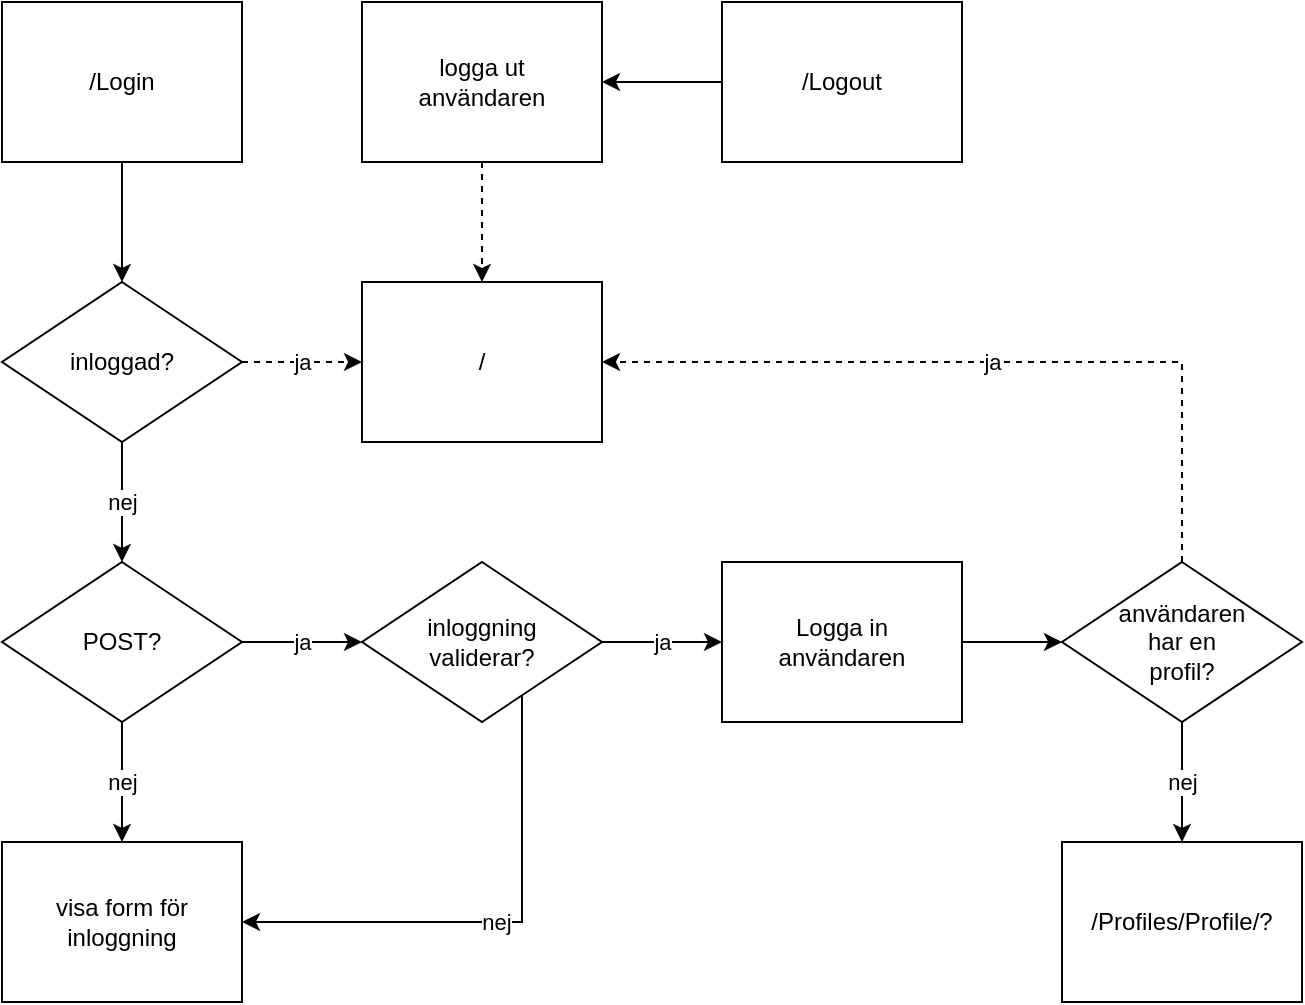 <mxfile version="14.4.9" type="github">
  <diagram id="ezUOcCeniPpvkCcFSh1c" name="Page-1">
    <mxGraphModel dx="1422" dy="806" grid="1" gridSize="10" guides="1" tooltips="1" connect="1" arrows="1" fold="1" page="1" pageScale="1" pageWidth="2000" pageHeight="2000" math="0" shadow="0">
      <root>
        <mxCell id="0" />
        <mxCell id="1" parent="0" />
        <mxCell id="zX64xdnQkj66jlq48JX8-56" value="" style="edgeStyle=orthogonalEdgeStyle;rounded=0;orthogonalLoop=1;jettySize=auto;html=1;" parent="1" source="zX64xdnQkj66jlq48JX8-9" target="zX64xdnQkj66jlq48JX8-55" edge="1">
          <mxGeometry relative="1" as="geometry" />
        </mxCell>
        <mxCell id="zX64xdnQkj66jlq48JX8-9" value="/Logout" style="rounded=0;whiteSpace=wrap;html=1;" parent="1" vertex="1">
          <mxGeometry x="400" y="40" width="120" height="80" as="geometry" />
        </mxCell>
        <mxCell id="zX64xdnQkj66jlq48JX8-30" value="" style="edgeStyle=orthogonalEdgeStyle;rounded=0;orthogonalLoop=1;jettySize=auto;html=1;" parent="1" source="zX64xdnQkj66jlq48JX8-10" target="zX64xdnQkj66jlq48JX8-29" edge="1">
          <mxGeometry relative="1" as="geometry" />
        </mxCell>
        <mxCell id="zX64xdnQkj66jlq48JX8-10" value="/Login" style="rounded=0;whiteSpace=wrap;html=1;" parent="1" vertex="1">
          <mxGeometry x="40" y="40" width="120" height="80" as="geometry" />
        </mxCell>
        <mxCell id="zX64xdnQkj66jlq48JX8-33" value="nej" style="edgeStyle=orthogonalEdgeStyle;rounded=0;orthogonalLoop=1;jettySize=auto;html=1;" parent="1" source="zX64xdnQkj66jlq48JX8-29" target="zX64xdnQkj66jlq48JX8-32" edge="1">
          <mxGeometry relative="1" as="geometry" />
        </mxCell>
        <mxCell id="zX64xdnQkj66jlq48JX8-40" value="ja" style="edgeStyle=orthogonalEdgeStyle;rounded=0;orthogonalLoop=1;jettySize=auto;html=1;dashed=1;" parent="1" source="zX64xdnQkj66jlq48JX8-29" target="zX64xdnQkj66jlq48JX8-39" edge="1">
          <mxGeometry relative="1" as="geometry" />
        </mxCell>
        <mxCell id="zX64xdnQkj66jlq48JX8-29" value="inloggad?" style="rhombus;whiteSpace=wrap;html=1;rounded=0;" parent="1" vertex="1">
          <mxGeometry x="40" y="180" width="120" height="80" as="geometry" />
        </mxCell>
        <mxCell id="zX64xdnQkj66jlq48JX8-35" value="nej" style="edgeStyle=orthogonalEdgeStyle;rounded=0;orthogonalLoop=1;jettySize=auto;html=1;" parent="1" source="zX64xdnQkj66jlq48JX8-32" target="zX64xdnQkj66jlq48JX8-34" edge="1">
          <mxGeometry relative="1" as="geometry" />
        </mxCell>
        <mxCell id="zX64xdnQkj66jlq48JX8-37" value="ja" style="edgeStyle=orthogonalEdgeStyle;rounded=0;orthogonalLoop=1;jettySize=auto;html=1;" parent="1" source="zX64xdnQkj66jlq48JX8-32" target="zX64xdnQkj66jlq48JX8-36" edge="1">
          <mxGeometry relative="1" as="geometry" />
        </mxCell>
        <mxCell id="zX64xdnQkj66jlq48JX8-32" value="POST?" style="rhombus;whiteSpace=wrap;html=1;rounded=0;" parent="1" vertex="1">
          <mxGeometry x="40" y="320" width="120" height="80" as="geometry" />
        </mxCell>
        <mxCell id="zX64xdnQkj66jlq48JX8-34" value="visa form för inloggning" style="whiteSpace=wrap;html=1;rounded=0;" parent="1" vertex="1">
          <mxGeometry x="40" y="460" width="120" height="80" as="geometry" />
        </mxCell>
        <mxCell id="zX64xdnQkj66jlq48JX8-38" value="nej" style="edgeStyle=orthogonalEdgeStyle;rounded=0;orthogonalLoop=1;jettySize=auto;html=1;entryX=1;entryY=0.5;entryDx=0;entryDy=0;" parent="1" source="zX64xdnQkj66jlq48JX8-36" target="zX64xdnQkj66jlq48JX8-34" edge="1">
          <mxGeometry relative="1" as="geometry">
            <Array as="points">
              <mxPoint x="300" y="500" />
            </Array>
          </mxGeometry>
        </mxCell>
        <mxCell id="zX64xdnQkj66jlq48JX8-47" value="ja" style="edgeStyle=orthogonalEdgeStyle;rounded=0;orthogonalLoop=1;jettySize=auto;html=1;" parent="1" source="zX64xdnQkj66jlq48JX8-36" target="zX64xdnQkj66jlq48JX8-46" edge="1">
          <mxGeometry relative="1" as="geometry" />
        </mxCell>
        <mxCell id="zX64xdnQkj66jlq48JX8-36" value="inloggning&lt;br&gt;validerar?" style="rhombus;whiteSpace=wrap;html=1;rounded=0;" parent="1" vertex="1">
          <mxGeometry x="220" y="320" width="120" height="80" as="geometry" />
        </mxCell>
        <mxCell id="zX64xdnQkj66jlq48JX8-39" value="/" style="whiteSpace=wrap;html=1;rounded=0;" parent="1" vertex="1">
          <mxGeometry x="220" y="180" width="120" height="80" as="geometry" />
        </mxCell>
        <mxCell id="zX64xdnQkj66jlq48JX8-50" value="" style="edgeStyle=orthogonalEdgeStyle;rounded=0;orthogonalLoop=1;jettySize=auto;html=1;" parent="1" source="zX64xdnQkj66jlq48JX8-46" target="zX64xdnQkj66jlq48JX8-49" edge="1">
          <mxGeometry relative="1" as="geometry" />
        </mxCell>
        <mxCell id="zX64xdnQkj66jlq48JX8-46" value="Logga in&lt;br&gt;användaren" style="whiteSpace=wrap;html=1;rounded=0;" parent="1" vertex="1">
          <mxGeometry x="400" y="320" width="120" height="80" as="geometry" />
        </mxCell>
        <mxCell id="zX64xdnQkj66jlq48JX8-51" value="ja" style="edgeStyle=orthogonalEdgeStyle;rounded=0;orthogonalLoop=1;jettySize=auto;html=1;entryX=1;entryY=0.5;entryDx=0;entryDy=0;dashed=1;" parent="1" source="zX64xdnQkj66jlq48JX8-49" target="zX64xdnQkj66jlq48JX8-39" edge="1">
          <mxGeometry relative="1" as="geometry">
            <Array as="points">
              <mxPoint x="630" y="220" />
            </Array>
          </mxGeometry>
        </mxCell>
        <mxCell id="zX64xdnQkj66jlq48JX8-53" value="nej" style="edgeStyle=orthogonalEdgeStyle;rounded=0;orthogonalLoop=1;jettySize=auto;html=1;" parent="1" source="zX64xdnQkj66jlq48JX8-49" target="zX64xdnQkj66jlq48JX8-52" edge="1">
          <mxGeometry relative="1" as="geometry" />
        </mxCell>
        <mxCell id="zX64xdnQkj66jlq48JX8-49" value="användaren&lt;br&gt;har en&lt;br&gt;profil?" style="rhombus;whiteSpace=wrap;html=1;rounded=0;" parent="1" vertex="1">
          <mxGeometry x="570" y="320" width="120" height="80" as="geometry" />
        </mxCell>
        <mxCell id="zX64xdnQkj66jlq48JX8-52" value="/Profiles/Profile/?" style="whiteSpace=wrap;html=1;rounded=0;" parent="1" vertex="1">
          <mxGeometry x="570" y="460" width="120" height="80" as="geometry" />
        </mxCell>
        <mxCell id="zX64xdnQkj66jlq48JX8-57" value="" style="edgeStyle=orthogonalEdgeStyle;rounded=0;orthogonalLoop=1;jettySize=auto;html=1;dashed=1;" parent="1" source="zX64xdnQkj66jlq48JX8-55" target="zX64xdnQkj66jlq48JX8-39" edge="1">
          <mxGeometry relative="1" as="geometry" />
        </mxCell>
        <mxCell id="zX64xdnQkj66jlq48JX8-55" value="logga ut&lt;br&gt;användaren" style="rounded=0;whiteSpace=wrap;html=1;" parent="1" vertex="1">
          <mxGeometry x="220" y="40" width="120" height="80" as="geometry" />
        </mxCell>
      </root>
    </mxGraphModel>
  </diagram>
</mxfile>
